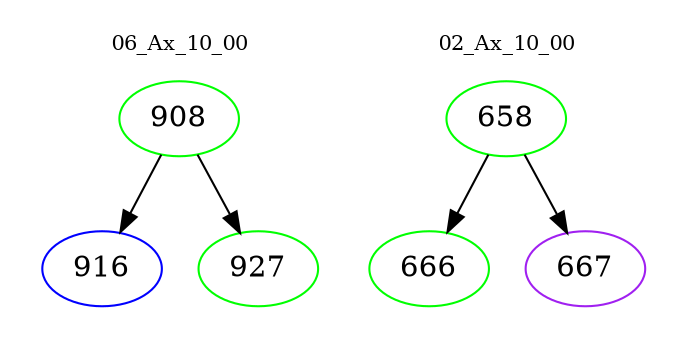 digraph{
subgraph cluster_0 {
color = white
label = "06_Ax_10_00";
fontsize=10;
T0_908 [label="908", color="green"]
T0_908 -> T0_916 [color="black"]
T0_916 [label="916", color="blue"]
T0_908 -> T0_927 [color="black"]
T0_927 [label="927", color="green"]
}
subgraph cluster_1 {
color = white
label = "02_Ax_10_00";
fontsize=10;
T1_658 [label="658", color="green"]
T1_658 -> T1_666 [color="black"]
T1_666 [label="666", color="green"]
T1_658 -> T1_667 [color="black"]
T1_667 [label="667", color="purple"]
}
}
